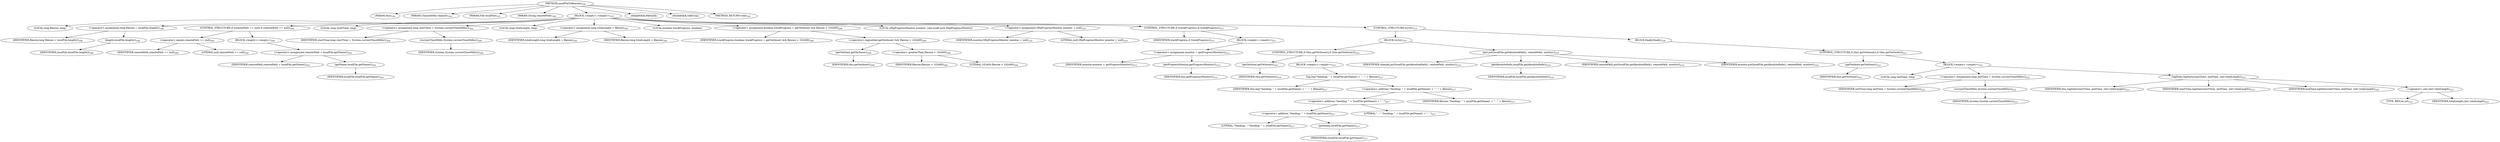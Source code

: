 digraph "sendFileToRemote" {  
"339" [label = <(METHOD,sendFileToRemote)<SUB>194</SUB>> ]
"32" [label = <(PARAM,this)<SUB>194</SUB>> ]
"340" [label = <(PARAM,ChannelSftp channel)<SUB>194</SUB>> ]
"341" [label = <(PARAM,File localFile)<SUB>195</SUB>> ]
"342" [label = <(PARAM,String remotePath)<SUB>196</SUB>> ]
"343" [label = <(BLOCK,&lt;empty&gt;,&lt;empty&gt;)<SUB>197</SUB>> ]
"344" [label = <(LOCAL,long filesize: long)> ]
"345" [label = <(&lt;operator&gt;.assignment,long filesize = localFile.length())<SUB>198</SUB>> ]
"346" [label = <(IDENTIFIER,filesize,long filesize = localFile.length())<SUB>198</SUB>> ]
"347" [label = <(length,localFile.length())<SUB>198</SUB>> ]
"348" [label = <(IDENTIFIER,localFile,localFile.length())<SUB>198</SUB>> ]
"349" [label = <(CONTROL_STRUCTURE,if (remotePath == null),if (remotePath == null))<SUB>200</SUB>> ]
"350" [label = <(&lt;operator&gt;.equals,remotePath == null)<SUB>200</SUB>> ]
"351" [label = <(IDENTIFIER,remotePath,remotePath == null)<SUB>200</SUB>> ]
"352" [label = <(LITERAL,null,remotePath == null)<SUB>200</SUB>> ]
"353" [label = <(BLOCK,&lt;empty&gt;,&lt;empty&gt;)<SUB>200</SUB>> ]
"354" [label = <(&lt;operator&gt;.assignment,remotePath = localFile.getName())<SUB>201</SUB>> ]
"355" [label = <(IDENTIFIER,remotePath,remotePath = localFile.getName())<SUB>201</SUB>> ]
"356" [label = <(getName,localFile.getName())<SUB>201</SUB>> ]
"357" [label = <(IDENTIFIER,localFile,localFile.getName())<SUB>201</SUB>> ]
"358" [label = <(LOCAL,long startTime: long)> ]
"359" [label = <(&lt;operator&gt;.assignment,long startTime = System.currentTimeMillis())<SUB>204</SUB>> ]
"360" [label = <(IDENTIFIER,startTime,long startTime = System.currentTimeMillis())<SUB>204</SUB>> ]
"361" [label = <(currentTimeMillis,System.currentTimeMillis())<SUB>204</SUB>> ]
"362" [label = <(IDENTIFIER,System,System.currentTimeMillis())<SUB>204</SUB>> ]
"363" [label = <(LOCAL,long totalLength: long)> ]
"364" [label = <(&lt;operator&gt;.assignment,long totalLength = filesize)<SUB>205</SUB>> ]
"365" [label = <(IDENTIFIER,totalLength,long totalLength = filesize)<SUB>205</SUB>> ]
"366" [label = <(IDENTIFIER,filesize,long totalLength = filesize)<SUB>205</SUB>> ]
"367" [label = <(LOCAL,boolean trackProgress: boolean)> ]
"368" [label = <(&lt;operator&gt;.assignment,boolean trackProgress = getVerbose() &amp;&amp; filesize &gt; 102400)<SUB>208</SUB>> ]
"369" [label = <(IDENTIFIER,trackProgress,boolean trackProgress = getVerbose() &amp;&amp; filesize &gt; 102400)<SUB>208</SUB>> ]
"370" [label = <(&lt;operator&gt;.logicalAnd,getVerbose() &amp;&amp; filesize &gt; 102400)<SUB>208</SUB>> ]
"371" [label = <(getVerbose,getVerbose())<SUB>208</SUB>> ]
"31" [label = <(IDENTIFIER,this,getVerbose())<SUB>208</SUB>> ]
"372" [label = <(&lt;operator&gt;.greaterThan,filesize &gt; 102400)<SUB>208</SUB>> ]
"373" [label = <(IDENTIFIER,filesize,filesize &gt; 102400)<SUB>208</SUB>> ]
"374" [label = <(LITERAL,102400,filesize &gt; 102400)<SUB>208</SUB>> ]
"375" [label = <(LOCAL,SftpProgressMonitor monitor: com.jcraft.jsch.SftpProgressMonitor)> ]
"376" [label = <(&lt;operator&gt;.assignment,SftpProgressMonitor monitor = null)<SUB>210</SUB>> ]
"377" [label = <(IDENTIFIER,monitor,SftpProgressMonitor monitor = null)<SUB>210</SUB>> ]
"378" [label = <(LITERAL,null,SftpProgressMonitor monitor = null)<SUB>210</SUB>> ]
"379" [label = <(CONTROL_STRUCTURE,if (trackProgress),if (trackProgress))<SUB>211</SUB>> ]
"380" [label = <(IDENTIFIER,trackProgress,if (trackProgress))<SUB>211</SUB>> ]
"381" [label = <(BLOCK,&lt;empty&gt;,&lt;empty&gt;)<SUB>211</SUB>> ]
"382" [label = <(&lt;operator&gt;.assignment,monitor = getProgressMonitor())<SUB>212</SUB>> ]
"383" [label = <(IDENTIFIER,monitor,monitor = getProgressMonitor())<SUB>212</SUB>> ]
"384" [label = <(getProgressMonitor,getProgressMonitor())<SUB>212</SUB>> ]
"33" [label = <(IDENTIFIER,this,getProgressMonitor())<SUB>212</SUB>> ]
"385" [label = <(CONTROL_STRUCTURE,try,try)<SUB>215</SUB>> ]
"386" [label = <(BLOCK,try,try)<SUB>215</SUB>> ]
"387" [label = <(CONTROL_STRUCTURE,if (this.getVerbose()),if (this.getVerbose()))<SUB>216</SUB>> ]
"388" [label = <(getVerbose,getVerbose())<SUB>216</SUB>> ]
"34" [label = <(IDENTIFIER,this,getVerbose())<SUB>216</SUB>> ]
"389" [label = <(BLOCK,&lt;empty&gt;,&lt;empty&gt;)<SUB>216</SUB>> ]
"390" [label = <(log,log(&quot;Sending: &quot; + localFile.getName() + &quot; : &quot; + filesize))<SUB>217</SUB>> ]
"35" [label = <(IDENTIFIER,this,log(&quot;Sending: &quot; + localFile.getName() + &quot; : &quot; + filesize))<SUB>217</SUB>> ]
"391" [label = <(&lt;operator&gt;.addition,&quot;Sending: &quot; + localFile.getName() + &quot; : &quot; + filesize)<SUB>217</SUB>> ]
"392" [label = <(&lt;operator&gt;.addition,&quot;Sending: &quot; + localFile.getName() + &quot; : &quot;)<SUB>217</SUB>> ]
"393" [label = <(&lt;operator&gt;.addition,&quot;Sending: &quot; + localFile.getName())<SUB>217</SUB>> ]
"394" [label = <(LITERAL,&quot;Sending: &quot;,&quot;Sending: &quot; + localFile.getName())<SUB>217</SUB>> ]
"395" [label = <(getName,localFile.getName())<SUB>217</SUB>> ]
"396" [label = <(IDENTIFIER,localFile,localFile.getName())<SUB>217</SUB>> ]
"397" [label = <(LITERAL,&quot; : &quot;,&quot;Sending: &quot; + localFile.getName() + &quot; : &quot;)<SUB>217</SUB>> ]
"398" [label = <(IDENTIFIER,filesize,&quot;Sending: &quot; + localFile.getName() + &quot; : &quot; + filesize)<SUB>217</SUB>> ]
"399" [label = <(put,put(localFile.getAbsolutePath(), remotePath, monitor))<SUB>219</SUB>> ]
"400" [label = <(IDENTIFIER,channel,put(localFile.getAbsolutePath(), remotePath, monitor))<SUB>219</SUB>> ]
"401" [label = <(getAbsolutePath,localFile.getAbsolutePath())<SUB>219</SUB>> ]
"402" [label = <(IDENTIFIER,localFile,localFile.getAbsolutePath())<SUB>219</SUB>> ]
"403" [label = <(IDENTIFIER,remotePath,put(localFile.getAbsolutePath(), remotePath, monitor))<SUB>219</SUB>> ]
"404" [label = <(IDENTIFIER,monitor,put(localFile.getAbsolutePath(), remotePath, monitor))<SUB>219</SUB>> ]
"405" [label = <(BLOCK,finally,finally)<SUB>220</SUB>> ]
"406" [label = <(CONTROL_STRUCTURE,if (this.getVerbose()),if (this.getVerbose()))<SUB>221</SUB>> ]
"407" [label = <(getVerbose,getVerbose())<SUB>221</SUB>> ]
"36" [label = <(IDENTIFIER,this,getVerbose())<SUB>221</SUB>> ]
"408" [label = <(BLOCK,&lt;empty&gt;,&lt;empty&gt;)<SUB>221</SUB>> ]
"409" [label = <(LOCAL,long endTime: long)> ]
"410" [label = <(&lt;operator&gt;.assignment,long endTime = System.currentTimeMillis())<SUB>222</SUB>> ]
"411" [label = <(IDENTIFIER,endTime,long endTime = System.currentTimeMillis())<SUB>222</SUB>> ]
"412" [label = <(currentTimeMillis,System.currentTimeMillis())<SUB>222</SUB>> ]
"413" [label = <(IDENTIFIER,System,System.currentTimeMillis())<SUB>222</SUB>> ]
"414" [label = <(logStats,logStats(startTime, endTime, (int) totalLength))<SUB>223</SUB>> ]
"37" [label = <(IDENTIFIER,this,logStats(startTime, endTime, (int) totalLength))<SUB>223</SUB>> ]
"415" [label = <(IDENTIFIER,startTime,logStats(startTime, endTime, (int) totalLength))<SUB>223</SUB>> ]
"416" [label = <(IDENTIFIER,endTime,logStats(startTime, endTime, (int) totalLength))<SUB>223</SUB>> ]
"417" [label = <(&lt;operator&gt;.cast,(int) totalLength)<SUB>223</SUB>> ]
"418" [label = <(TYPE_REF,int,int)<SUB>223</SUB>> ]
"419" [label = <(IDENTIFIER,totalLength,(int) totalLength)<SUB>223</SUB>> ]
"420" [label = <(MODIFIER,PRIVATE)> ]
"421" [label = <(MODIFIER,VIRTUAL)> ]
"422" [label = <(METHOD_RETURN,void)<SUB>194</SUB>> ]
  "339" -> "32" 
  "339" -> "340" 
  "339" -> "341" 
  "339" -> "342" 
  "339" -> "343" 
  "339" -> "420" 
  "339" -> "421" 
  "339" -> "422" 
  "343" -> "344" 
  "343" -> "345" 
  "343" -> "349" 
  "343" -> "358" 
  "343" -> "359" 
  "343" -> "363" 
  "343" -> "364" 
  "343" -> "367" 
  "343" -> "368" 
  "343" -> "375" 
  "343" -> "376" 
  "343" -> "379" 
  "343" -> "385" 
  "345" -> "346" 
  "345" -> "347" 
  "347" -> "348" 
  "349" -> "350" 
  "349" -> "353" 
  "350" -> "351" 
  "350" -> "352" 
  "353" -> "354" 
  "354" -> "355" 
  "354" -> "356" 
  "356" -> "357" 
  "359" -> "360" 
  "359" -> "361" 
  "361" -> "362" 
  "364" -> "365" 
  "364" -> "366" 
  "368" -> "369" 
  "368" -> "370" 
  "370" -> "371" 
  "370" -> "372" 
  "371" -> "31" 
  "372" -> "373" 
  "372" -> "374" 
  "376" -> "377" 
  "376" -> "378" 
  "379" -> "380" 
  "379" -> "381" 
  "381" -> "382" 
  "382" -> "383" 
  "382" -> "384" 
  "384" -> "33" 
  "385" -> "386" 
  "385" -> "405" 
  "386" -> "387" 
  "386" -> "399" 
  "387" -> "388" 
  "387" -> "389" 
  "388" -> "34" 
  "389" -> "390" 
  "390" -> "35" 
  "390" -> "391" 
  "391" -> "392" 
  "391" -> "398" 
  "392" -> "393" 
  "392" -> "397" 
  "393" -> "394" 
  "393" -> "395" 
  "395" -> "396" 
  "399" -> "400" 
  "399" -> "401" 
  "399" -> "403" 
  "399" -> "404" 
  "401" -> "402" 
  "405" -> "406" 
  "406" -> "407" 
  "406" -> "408" 
  "407" -> "36" 
  "408" -> "409" 
  "408" -> "410" 
  "408" -> "414" 
  "410" -> "411" 
  "410" -> "412" 
  "412" -> "413" 
  "414" -> "37" 
  "414" -> "415" 
  "414" -> "416" 
  "414" -> "417" 
  "417" -> "418" 
  "417" -> "419" 
}
